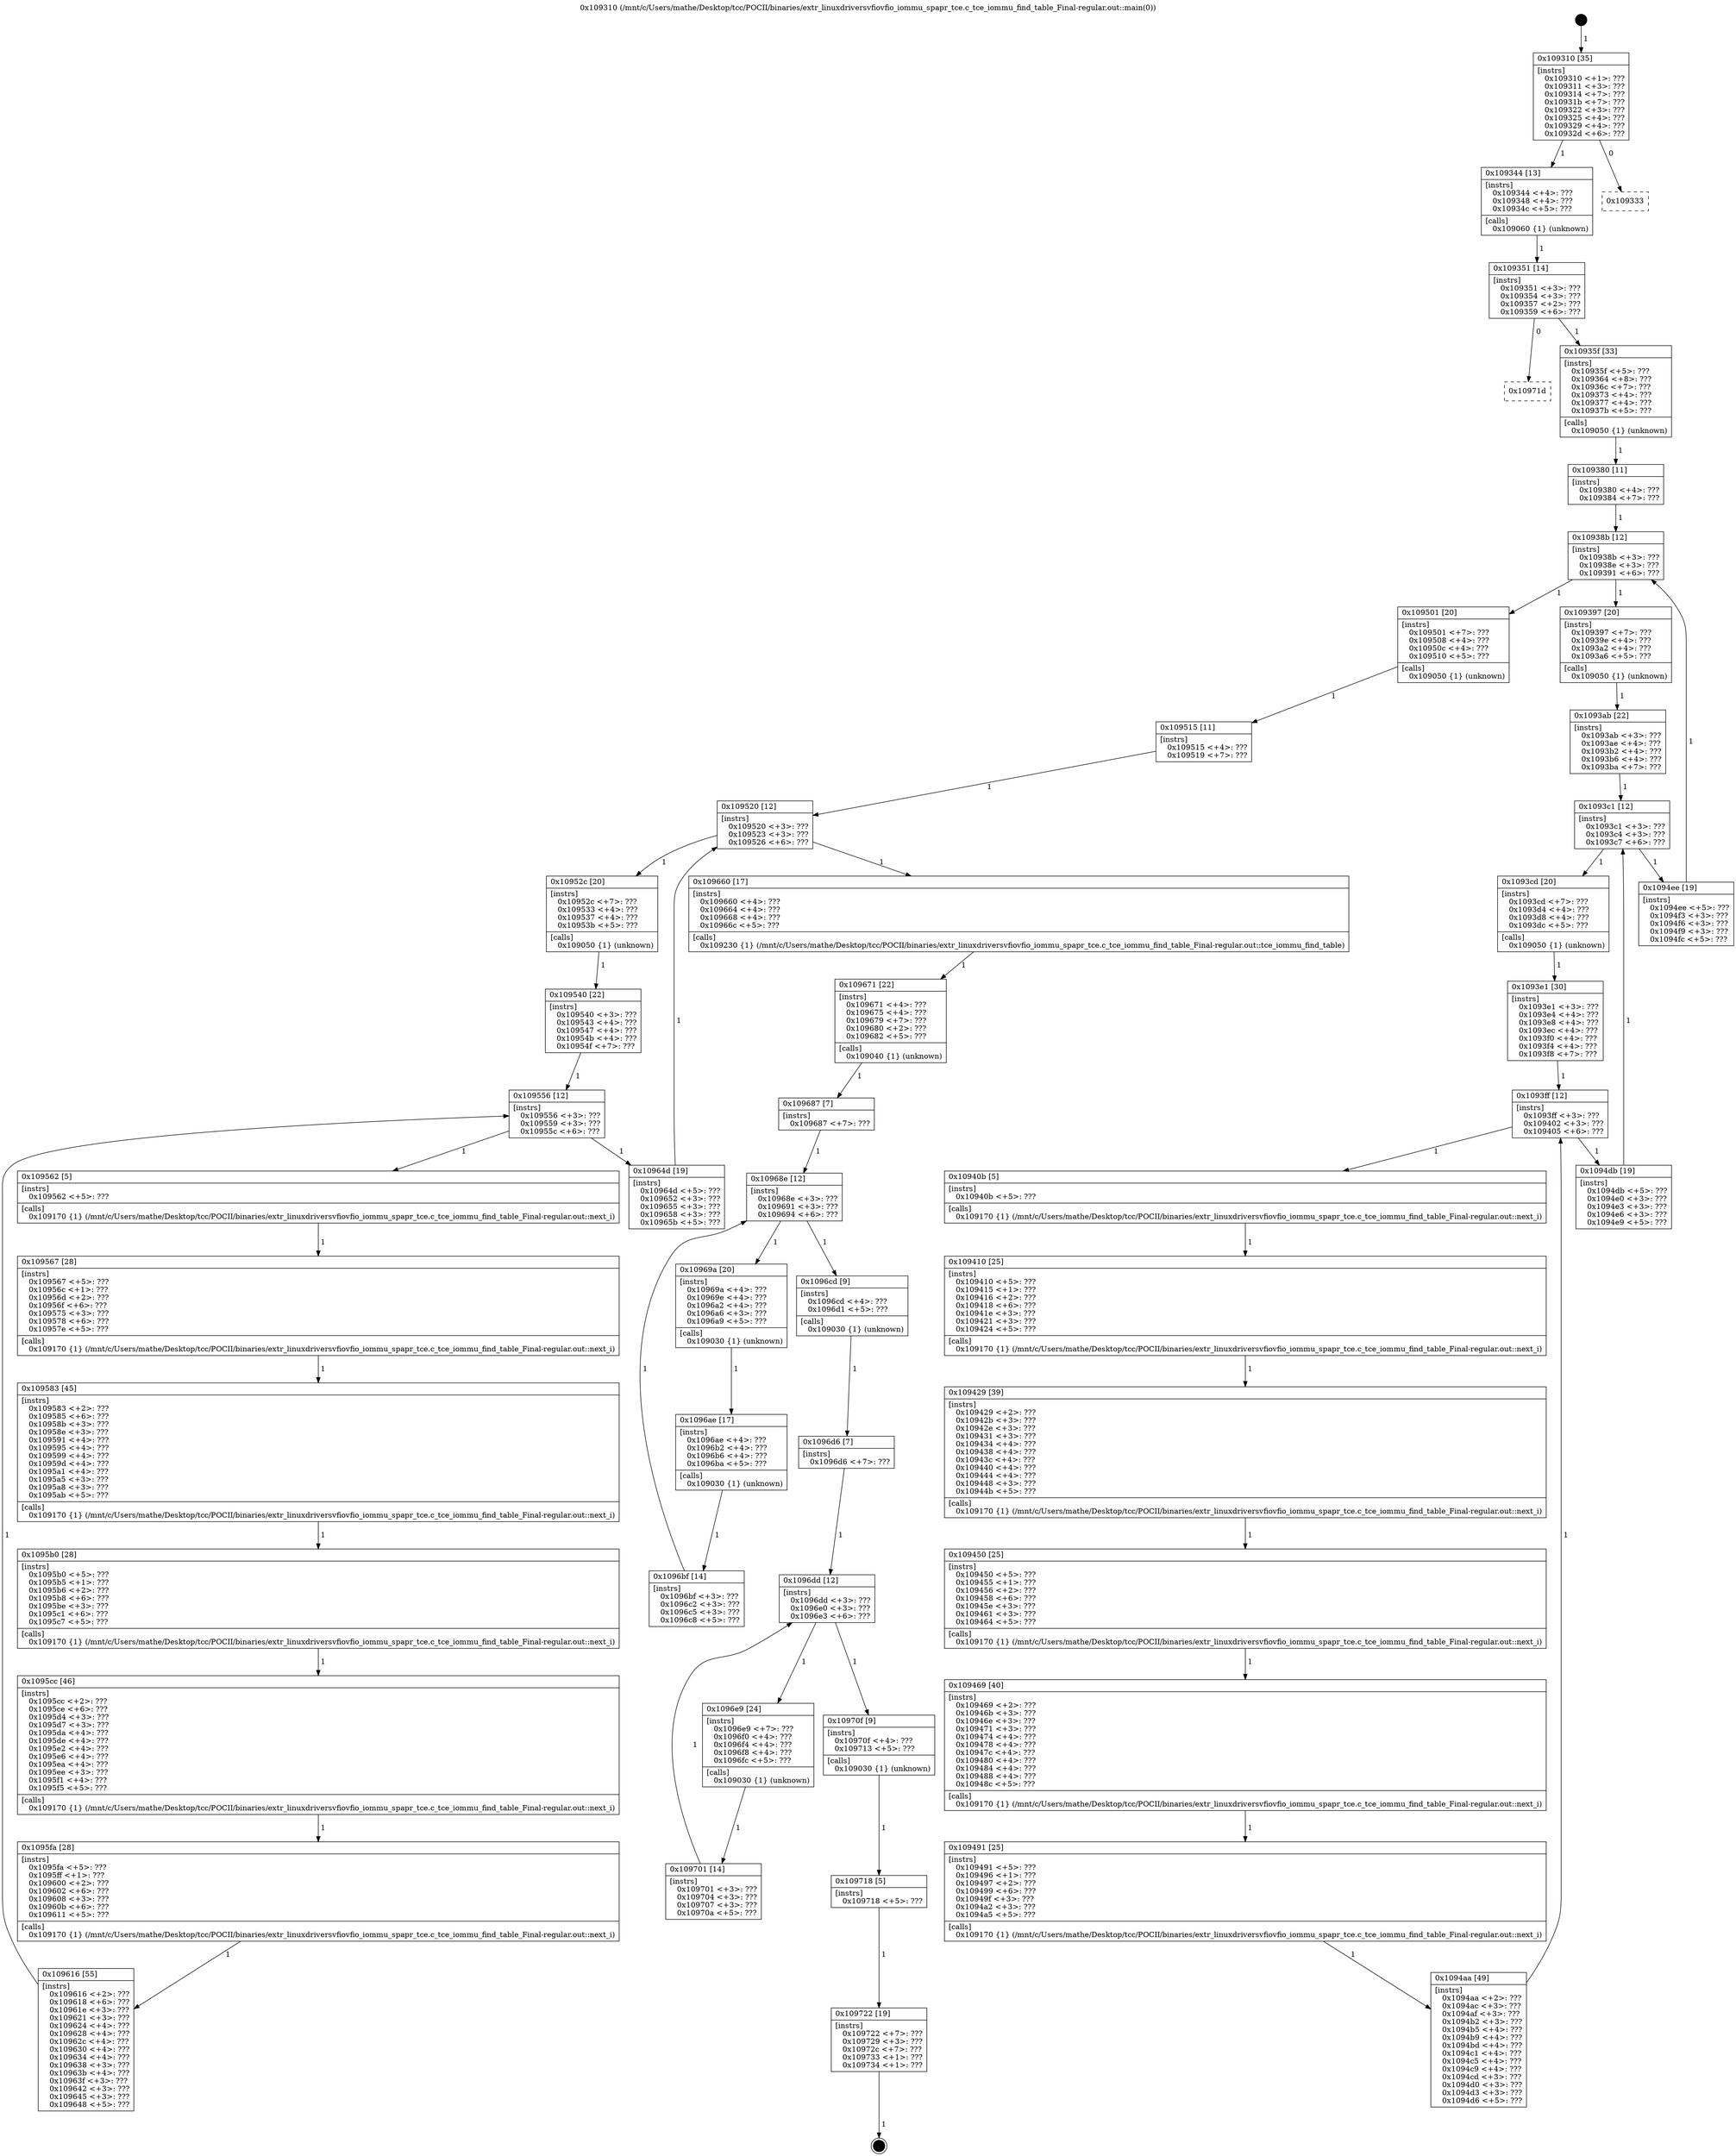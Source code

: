 digraph "0x109310" {
  label = "0x109310 (/mnt/c/Users/mathe/Desktop/tcc/POCII/binaries/extr_linuxdriversvfiovfio_iommu_spapr_tce.c_tce_iommu_find_table_Final-regular.out::main(0))"
  labelloc = "t"
  node[shape=record]

  Entry [label="",width=0.3,height=0.3,shape=circle,fillcolor=black,style=filled]
  "0x109310" [label="{
     0x109310 [35]\l
     | [instrs]\l
     &nbsp;&nbsp;0x109310 \<+1\>: ???\l
     &nbsp;&nbsp;0x109311 \<+3\>: ???\l
     &nbsp;&nbsp;0x109314 \<+7\>: ???\l
     &nbsp;&nbsp;0x10931b \<+7\>: ???\l
     &nbsp;&nbsp;0x109322 \<+3\>: ???\l
     &nbsp;&nbsp;0x109325 \<+4\>: ???\l
     &nbsp;&nbsp;0x109329 \<+4\>: ???\l
     &nbsp;&nbsp;0x10932d \<+6\>: ???\l
  }"]
  "0x109344" [label="{
     0x109344 [13]\l
     | [instrs]\l
     &nbsp;&nbsp;0x109344 \<+4\>: ???\l
     &nbsp;&nbsp;0x109348 \<+4\>: ???\l
     &nbsp;&nbsp;0x10934c \<+5\>: ???\l
     | [calls]\l
     &nbsp;&nbsp;0x109060 \{1\} (unknown)\l
  }"]
  "0x109333" [label="{
     0x109333\l
  }", style=dashed]
  "0x109351" [label="{
     0x109351 [14]\l
     | [instrs]\l
     &nbsp;&nbsp;0x109351 \<+3\>: ???\l
     &nbsp;&nbsp;0x109354 \<+3\>: ???\l
     &nbsp;&nbsp;0x109357 \<+2\>: ???\l
     &nbsp;&nbsp;0x109359 \<+6\>: ???\l
  }"]
  "0x10971d" [label="{
     0x10971d\l
  }", style=dashed]
  "0x10935f" [label="{
     0x10935f [33]\l
     | [instrs]\l
     &nbsp;&nbsp;0x10935f \<+5\>: ???\l
     &nbsp;&nbsp;0x109364 \<+8\>: ???\l
     &nbsp;&nbsp;0x10936c \<+7\>: ???\l
     &nbsp;&nbsp;0x109373 \<+4\>: ???\l
     &nbsp;&nbsp;0x109377 \<+4\>: ???\l
     &nbsp;&nbsp;0x10937b \<+5\>: ???\l
     | [calls]\l
     &nbsp;&nbsp;0x109050 \{1\} (unknown)\l
  }"]
  Exit [label="",width=0.3,height=0.3,shape=circle,fillcolor=black,style=filled,peripheries=2]
  "0x10938b" [label="{
     0x10938b [12]\l
     | [instrs]\l
     &nbsp;&nbsp;0x10938b \<+3\>: ???\l
     &nbsp;&nbsp;0x10938e \<+3\>: ???\l
     &nbsp;&nbsp;0x109391 \<+6\>: ???\l
  }"]
  "0x109501" [label="{
     0x109501 [20]\l
     | [instrs]\l
     &nbsp;&nbsp;0x109501 \<+7\>: ???\l
     &nbsp;&nbsp;0x109508 \<+4\>: ???\l
     &nbsp;&nbsp;0x10950c \<+4\>: ???\l
     &nbsp;&nbsp;0x109510 \<+5\>: ???\l
     | [calls]\l
     &nbsp;&nbsp;0x109050 \{1\} (unknown)\l
  }"]
  "0x109397" [label="{
     0x109397 [20]\l
     | [instrs]\l
     &nbsp;&nbsp;0x109397 \<+7\>: ???\l
     &nbsp;&nbsp;0x10939e \<+4\>: ???\l
     &nbsp;&nbsp;0x1093a2 \<+4\>: ???\l
     &nbsp;&nbsp;0x1093a6 \<+5\>: ???\l
     | [calls]\l
     &nbsp;&nbsp;0x109050 \{1\} (unknown)\l
  }"]
  "0x1093c1" [label="{
     0x1093c1 [12]\l
     | [instrs]\l
     &nbsp;&nbsp;0x1093c1 \<+3\>: ???\l
     &nbsp;&nbsp;0x1093c4 \<+3\>: ???\l
     &nbsp;&nbsp;0x1093c7 \<+6\>: ???\l
  }"]
  "0x1094ee" [label="{
     0x1094ee [19]\l
     | [instrs]\l
     &nbsp;&nbsp;0x1094ee \<+5\>: ???\l
     &nbsp;&nbsp;0x1094f3 \<+3\>: ???\l
     &nbsp;&nbsp;0x1094f6 \<+3\>: ???\l
     &nbsp;&nbsp;0x1094f9 \<+3\>: ???\l
     &nbsp;&nbsp;0x1094fc \<+5\>: ???\l
  }"]
  "0x1093cd" [label="{
     0x1093cd [20]\l
     | [instrs]\l
     &nbsp;&nbsp;0x1093cd \<+7\>: ???\l
     &nbsp;&nbsp;0x1093d4 \<+4\>: ???\l
     &nbsp;&nbsp;0x1093d8 \<+4\>: ???\l
     &nbsp;&nbsp;0x1093dc \<+5\>: ???\l
     | [calls]\l
     &nbsp;&nbsp;0x109050 \{1\} (unknown)\l
  }"]
  "0x1093ff" [label="{
     0x1093ff [12]\l
     | [instrs]\l
     &nbsp;&nbsp;0x1093ff \<+3\>: ???\l
     &nbsp;&nbsp;0x109402 \<+3\>: ???\l
     &nbsp;&nbsp;0x109405 \<+6\>: ???\l
  }"]
  "0x1094db" [label="{
     0x1094db [19]\l
     | [instrs]\l
     &nbsp;&nbsp;0x1094db \<+5\>: ???\l
     &nbsp;&nbsp;0x1094e0 \<+3\>: ???\l
     &nbsp;&nbsp;0x1094e3 \<+3\>: ???\l
     &nbsp;&nbsp;0x1094e6 \<+3\>: ???\l
     &nbsp;&nbsp;0x1094e9 \<+5\>: ???\l
  }"]
  "0x10940b" [label="{
     0x10940b [5]\l
     | [instrs]\l
     &nbsp;&nbsp;0x10940b \<+5\>: ???\l
     | [calls]\l
     &nbsp;&nbsp;0x109170 \{1\} (/mnt/c/Users/mathe/Desktop/tcc/POCII/binaries/extr_linuxdriversvfiovfio_iommu_spapr_tce.c_tce_iommu_find_table_Final-regular.out::next_i)\l
  }"]
  "0x109410" [label="{
     0x109410 [25]\l
     | [instrs]\l
     &nbsp;&nbsp;0x109410 \<+5\>: ???\l
     &nbsp;&nbsp;0x109415 \<+1\>: ???\l
     &nbsp;&nbsp;0x109416 \<+2\>: ???\l
     &nbsp;&nbsp;0x109418 \<+6\>: ???\l
     &nbsp;&nbsp;0x10941e \<+3\>: ???\l
     &nbsp;&nbsp;0x109421 \<+3\>: ???\l
     &nbsp;&nbsp;0x109424 \<+5\>: ???\l
     | [calls]\l
     &nbsp;&nbsp;0x109170 \{1\} (/mnt/c/Users/mathe/Desktop/tcc/POCII/binaries/extr_linuxdriversvfiovfio_iommu_spapr_tce.c_tce_iommu_find_table_Final-regular.out::next_i)\l
  }"]
  "0x109429" [label="{
     0x109429 [39]\l
     | [instrs]\l
     &nbsp;&nbsp;0x109429 \<+2\>: ???\l
     &nbsp;&nbsp;0x10942b \<+3\>: ???\l
     &nbsp;&nbsp;0x10942e \<+3\>: ???\l
     &nbsp;&nbsp;0x109431 \<+3\>: ???\l
     &nbsp;&nbsp;0x109434 \<+4\>: ???\l
     &nbsp;&nbsp;0x109438 \<+4\>: ???\l
     &nbsp;&nbsp;0x10943c \<+4\>: ???\l
     &nbsp;&nbsp;0x109440 \<+4\>: ???\l
     &nbsp;&nbsp;0x109444 \<+4\>: ???\l
     &nbsp;&nbsp;0x109448 \<+3\>: ???\l
     &nbsp;&nbsp;0x10944b \<+5\>: ???\l
     | [calls]\l
     &nbsp;&nbsp;0x109170 \{1\} (/mnt/c/Users/mathe/Desktop/tcc/POCII/binaries/extr_linuxdriversvfiovfio_iommu_spapr_tce.c_tce_iommu_find_table_Final-regular.out::next_i)\l
  }"]
  "0x109450" [label="{
     0x109450 [25]\l
     | [instrs]\l
     &nbsp;&nbsp;0x109450 \<+5\>: ???\l
     &nbsp;&nbsp;0x109455 \<+1\>: ???\l
     &nbsp;&nbsp;0x109456 \<+2\>: ???\l
     &nbsp;&nbsp;0x109458 \<+6\>: ???\l
     &nbsp;&nbsp;0x10945e \<+3\>: ???\l
     &nbsp;&nbsp;0x109461 \<+3\>: ???\l
     &nbsp;&nbsp;0x109464 \<+5\>: ???\l
     | [calls]\l
     &nbsp;&nbsp;0x109170 \{1\} (/mnt/c/Users/mathe/Desktop/tcc/POCII/binaries/extr_linuxdriversvfiovfio_iommu_spapr_tce.c_tce_iommu_find_table_Final-regular.out::next_i)\l
  }"]
  "0x109469" [label="{
     0x109469 [40]\l
     | [instrs]\l
     &nbsp;&nbsp;0x109469 \<+2\>: ???\l
     &nbsp;&nbsp;0x10946b \<+3\>: ???\l
     &nbsp;&nbsp;0x10946e \<+3\>: ???\l
     &nbsp;&nbsp;0x109471 \<+3\>: ???\l
     &nbsp;&nbsp;0x109474 \<+4\>: ???\l
     &nbsp;&nbsp;0x109478 \<+4\>: ???\l
     &nbsp;&nbsp;0x10947c \<+4\>: ???\l
     &nbsp;&nbsp;0x109480 \<+4\>: ???\l
     &nbsp;&nbsp;0x109484 \<+4\>: ???\l
     &nbsp;&nbsp;0x109488 \<+4\>: ???\l
     &nbsp;&nbsp;0x10948c \<+5\>: ???\l
     | [calls]\l
     &nbsp;&nbsp;0x109170 \{1\} (/mnt/c/Users/mathe/Desktop/tcc/POCII/binaries/extr_linuxdriversvfiovfio_iommu_spapr_tce.c_tce_iommu_find_table_Final-regular.out::next_i)\l
  }"]
  "0x109491" [label="{
     0x109491 [25]\l
     | [instrs]\l
     &nbsp;&nbsp;0x109491 \<+5\>: ???\l
     &nbsp;&nbsp;0x109496 \<+1\>: ???\l
     &nbsp;&nbsp;0x109497 \<+2\>: ???\l
     &nbsp;&nbsp;0x109499 \<+6\>: ???\l
     &nbsp;&nbsp;0x10949f \<+3\>: ???\l
     &nbsp;&nbsp;0x1094a2 \<+3\>: ???\l
     &nbsp;&nbsp;0x1094a5 \<+5\>: ???\l
     | [calls]\l
     &nbsp;&nbsp;0x109170 \{1\} (/mnt/c/Users/mathe/Desktop/tcc/POCII/binaries/extr_linuxdriversvfiovfio_iommu_spapr_tce.c_tce_iommu_find_table_Final-regular.out::next_i)\l
  }"]
  "0x1094aa" [label="{
     0x1094aa [49]\l
     | [instrs]\l
     &nbsp;&nbsp;0x1094aa \<+2\>: ???\l
     &nbsp;&nbsp;0x1094ac \<+3\>: ???\l
     &nbsp;&nbsp;0x1094af \<+3\>: ???\l
     &nbsp;&nbsp;0x1094b2 \<+3\>: ???\l
     &nbsp;&nbsp;0x1094b5 \<+4\>: ???\l
     &nbsp;&nbsp;0x1094b9 \<+4\>: ???\l
     &nbsp;&nbsp;0x1094bd \<+4\>: ???\l
     &nbsp;&nbsp;0x1094c1 \<+4\>: ???\l
     &nbsp;&nbsp;0x1094c5 \<+4\>: ???\l
     &nbsp;&nbsp;0x1094c9 \<+4\>: ???\l
     &nbsp;&nbsp;0x1094cd \<+3\>: ???\l
     &nbsp;&nbsp;0x1094d0 \<+3\>: ???\l
     &nbsp;&nbsp;0x1094d3 \<+3\>: ???\l
     &nbsp;&nbsp;0x1094d6 \<+5\>: ???\l
  }"]
  "0x1093e1" [label="{
     0x1093e1 [30]\l
     | [instrs]\l
     &nbsp;&nbsp;0x1093e1 \<+3\>: ???\l
     &nbsp;&nbsp;0x1093e4 \<+4\>: ???\l
     &nbsp;&nbsp;0x1093e8 \<+4\>: ???\l
     &nbsp;&nbsp;0x1093ec \<+4\>: ???\l
     &nbsp;&nbsp;0x1093f0 \<+4\>: ???\l
     &nbsp;&nbsp;0x1093f4 \<+4\>: ???\l
     &nbsp;&nbsp;0x1093f8 \<+7\>: ???\l
  }"]
  "0x109722" [label="{
     0x109722 [19]\l
     | [instrs]\l
     &nbsp;&nbsp;0x109722 \<+7\>: ???\l
     &nbsp;&nbsp;0x109729 \<+3\>: ???\l
     &nbsp;&nbsp;0x10972c \<+7\>: ???\l
     &nbsp;&nbsp;0x109733 \<+1\>: ???\l
     &nbsp;&nbsp;0x109734 \<+1\>: ???\l
  }"]
  "0x1093ab" [label="{
     0x1093ab [22]\l
     | [instrs]\l
     &nbsp;&nbsp;0x1093ab \<+3\>: ???\l
     &nbsp;&nbsp;0x1093ae \<+4\>: ???\l
     &nbsp;&nbsp;0x1093b2 \<+4\>: ???\l
     &nbsp;&nbsp;0x1093b6 \<+4\>: ???\l
     &nbsp;&nbsp;0x1093ba \<+7\>: ???\l
  }"]
  "0x109718" [label="{
     0x109718 [5]\l
     | [instrs]\l
     &nbsp;&nbsp;0x109718 \<+5\>: ???\l
  }"]
  "0x109380" [label="{
     0x109380 [11]\l
     | [instrs]\l
     &nbsp;&nbsp;0x109380 \<+4\>: ???\l
     &nbsp;&nbsp;0x109384 \<+7\>: ???\l
  }"]
  "0x109520" [label="{
     0x109520 [12]\l
     | [instrs]\l
     &nbsp;&nbsp;0x109520 \<+3\>: ???\l
     &nbsp;&nbsp;0x109523 \<+3\>: ???\l
     &nbsp;&nbsp;0x109526 \<+6\>: ???\l
  }"]
  "0x109660" [label="{
     0x109660 [17]\l
     | [instrs]\l
     &nbsp;&nbsp;0x109660 \<+4\>: ???\l
     &nbsp;&nbsp;0x109664 \<+4\>: ???\l
     &nbsp;&nbsp;0x109668 \<+4\>: ???\l
     &nbsp;&nbsp;0x10966c \<+5\>: ???\l
     | [calls]\l
     &nbsp;&nbsp;0x109230 \{1\} (/mnt/c/Users/mathe/Desktop/tcc/POCII/binaries/extr_linuxdriversvfiovfio_iommu_spapr_tce.c_tce_iommu_find_table_Final-regular.out::tce_iommu_find_table)\l
  }"]
  "0x10952c" [label="{
     0x10952c [20]\l
     | [instrs]\l
     &nbsp;&nbsp;0x10952c \<+7\>: ???\l
     &nbsp;&nbsp;0x109533 \<+4\>: ???\l
     &nbsp;&nbsp;0x109537 \<+4\>: ???\l
     &nbsp;&nbsp;0x10953b \<+5\>: ???\l
     | [calls]\l
     &nbsp;&nbsp;0x109050 \{1\} (unknown)\l
  }"]
  "0x109556" [label="{
     0x109556 [12]\l
     | [instrs]\l
     &nbsp;&nbsp;0x109556 \<+3\>: ???\l
     &nbsp;&nbsp;0x109559 \<+3\>: ???\l
     &nbsp;&nbsp;0x10955c \<+6\>: ???\l
  }"]
  "0x10964d" [label="{
     0x10964d [19]\l
     | [instrs]\l
     &nbsp;&nbsp;0x10964d \<+5\>: ???\l
     &nbsp;&nbsp;0x109652 \<+3\>: ???\l
     &nbsp;&nbsp;0x109655 \<+3\>: ???\l
     &nbsp;&nbsp;0x109658 \<+3\>: ???\l
     &nbsp;&nbsp;0x10965b \<+5\>: ???\l
  }"]
  "0x109562" [label="{
     0x109562 [5]\l
     | [instrs]\l
     &nbsp;&nbsp;0x109562 \<+5\>: ???\l
     | [calls]\l
     &nbsp;&nbsp;0x109170 \{1\} (/mnt/c/Users/mathe/Desktop/tcc/POCII/binaries/extr_linuxdriversvfiovfio_iommu_spapr_tce.c_tce_iommu_find_table_Final-regular.out::next_i)\l
  }"]
  "0x109567" [label="{
     0x109567 [28]\l
     | [instrs]\l
     &nbsp;&nbsp;0x109567 \<+5\>: ???\l
     &nbsp;&nbsp;0x10956c \<+1\>: ???\l
     &nbsp;&nbsp;0x10956d \<+2\>: ???\l
     &nbsp;&nbsp;0x10956f \<+6\>: ???\l
     &nbsp;&nbsp;0x109575 \<+3\>: ???\l
     &nbsp;&nbsp;0x109578 \<+6\>: ???\l
     &nbsp;&nbsp;0x10957e \<+5\>: ???\l
     | [calls]\l
     &nbsp;&nbsp;0x109170 \{1\} (/mnt/c/Users/mathe/Desktop/tcc/POCII/binaries/extr_linuxdriversvfiovfio_iommu_spapr_tce.c_tce_iommu_find_table_Final-regular.out::next_i)\l
  }"]
  "0x109583" [label="{
     0x109583 [45]\l
     | [instrs]\l
     &nbsp;&nbsp;0x109583 \<+2\>: ???\l
     &nbsp;&nbsp;0x109585 \<+6\>: ???\l
     &nbsp;&nbsp;0x10958b \<+3\>: ???\l
     &nbsp;&nbsp;0x10958e \<+3\>: ???\l
     &nbsp;&nbsp;0x109591 \<+4\>: ???\l
     &nbsp;&nbsp;0x109595 \<+4\>: ???\l
     &nbsp;&nbsp;0x109599 \<+4\>: ???\l
     &nbsp;&nbsp;0x10959d \<+4\>: ???\l
     &nbsp;&nbsp;0x1095a1 \<+4\>: ???\l
     &nbsp;&nbsp;0x1095a5 \<+3\>: ???\l
     &nbsp;&nbsp;0x1095a8 \<+3\>: ???\l
     &nbsp;&nbsp;0x1095ab \<+5\>: ???\l
     | [calls]\l
     &nbsp;&nbsp;0x109170 \{1\} (/mnt/c/Users/mathe/Desktop/tcc/POCII/binaries/extr_linuxdriversvfiovfio_iommu_spapr_tce.c_tce_iommu_find_table_Final-regular.out::next_i)\l
  }"]
  "0x1095b0" [label="{
     0x1095b0 [28]\l
     | [instrs]\l
     &nbsp;&nbsp;0x1095b0 \<+5\>: ???\l
     &nbsp;&nbsp;0x1095b5 \<+1\>: ???\l
     &nbsp;&nbsp;0x1095b6 \<+2\>: ???\l
     &nbsp;&nbsp;0x1095b8 \<+6\>: ???\l
     &nbsp;&nbsp;0x1095be \<+3\>: ???\l
     &nbsp;&nbsp;0x1095c1 \<+6\>: ???\l
     &nbsp;&nbsp;0x1095c7 \<+5\>: ???\l
     | [calls]\l
     &nbsp;&nbsp;0x109170 \{1\} (/mnt/c/Users/mathe/Desktop/tcc/POCII/binaries/extr_linuxdriversvfiovfio_iommu_spapr_tce.c_tce_iommu_find_table_Final-regular.out::next_i)\l
  }"]
  "0x1095cc" [label="{
     0x1095cc [46]\l
     | [instrs]\l
     &nbsp;&nbsp;0x1095cc \<+2\>: ???\l
     &nbsp;&nbsp;0x1095ce \<+6\>: ???\l
     &nbsp;&nbsp;0x1095d4 \<+3\>: ???\l
     &nbsp;&nbsp;0x1095d7 \<+3\>: ???\l
     &nbsp;&nbsp;0x1095da \<+4\>: ???\l
     &nbsp;&nbsp;0x1095de \<+4\>: ???\l
     &nbsp;&nbsp;0x1095e2 \<+4\>: ???\l
     &nbsp;&nbsp;0x1095e6 \<+4\>: ???\l
     &nbsp;&nbsp;0x1095ea \<+4\>: ???\l
     &nbsp;&nbsp;0x1095ee \<+3\>: ???\l
     &nbsp;&nbsp;0x1095f1 \<+4\>: ???\l
     &nbsp;&nbsp;0x1095f5 \<+5\>: ???\l
     | [calls]\l
     &nbsp;&nbsp;0x109170 \{1\} (/mnt/c/Users/mathe/Desktop/tcc/POCII/binaries/extr_linuxdriversvfiovfio_iommu_spapr_tce.c_tce_iommu_find_table_Final-regular.out::next_i)\l
  }"]
  "0x1095fa" [label="{
     0x1095fa [28]\l
     | [instrs]\l
     &nbsp;&nbsp;0x1095fa \<+5\>: ???\l
     &nbsp;&nbsp;0x1095ff \<+1\>: ???\l
     &nbsp;&nbsp;0x109600 \<+2\>: ???\l
     &nbsp;&nbsp;0x109602 \<+6\>: ???\l
     &nbsp;&nbsp;0x109608 \<+3\>: ???\l
     &nbsp;&nbsp;0x10960b \<+6\>: ???\l
     &nbsp;&nbsp;0x109611 \<+5\>: ???\l
     | [calls]\l
     &nbsp;&nbsp;0x109170 \{1\} (/mnt/c/Users/mathe/Desktop/tcc/POCII/binaries/extr_linuxdriversvfiovfio_iommu_spapr_tce.c_tce_iommu_find_table_Final-regular.out::next_i)\l
  }"]
  "0x109616" [label="{
     0x109616 [55]\l
     | [instrs]\l
     &nbsp;&nbsp;0x109616 \<+2\>: ???\l
     &nbsp;&nbsp;0x109618 \<+6\>: ???\l
     &nbsp;&nbsp;0x10961e \<+3\>: ???\l
     &nbsp;&nbsp;0x109621 \<+3\>: ???\l
     &nbsp;&nbsp;0x109624 \<+4\>: ???\l
     &nbsp;&nbsp;0x109628 \<+4\>: ???\l
     &nbsp;&nbsp;0x10962c \<+4\>: ???\l
     &nbsp;&nbsp;0x109630 \<+4\>: ???\l
     &nbsp;&nbsp;0x109634 \<+4\>: ???\l
     &nbsp;&nbsp;0x109638 \<+3\>: ???\l
     &nbsp;&nbsp;0x10963b \<+4\>: ???\l
     &nbsp;&nbsp;0x10963f \<+3\>: ???\l
     &nbsp;&nbsp;0x109642 \<+3\>: ???\l
     &nbsp;&nbsp;0x109645 \<+3\>: ???\l
     &nbsp;&nbsp;0x109648 \<+5\>: ???\l
  }"]
  "0x109540" [label="{
     0x109540 [22]\l
     | [instrs]\l
     &nbsp;&nbsp;0x109540 \<+3\>: ???\l
     &nbsp;&nbsp;0x109543 \<+4\>: ???\l
     &nbsp;&nbsp;0x109547 \<+4\>: ???\l
     &nbsp;&nbsp;0x10954b \<+4\>: ???\l
     &nbsp;&nbsp;0x10954f \<+7\>: ???\l
  }"]
  "0x1096d6" [label="{
     0x1096d6 [7]\l
     | [instrs]\l
     &nbsp;&nbsp;0x1096d6 \<+7\>: ???\l
  }"]
  "0x109515" [label="{
     0x109515 [11]\l
     | [instrs]\l
     &nbsp;&nbsp;0x109515 \<+4\>: ???\l
     &nbsp;&nbsp;0x109519 \<+7\>: ???\l
  }"]
  "0x109671" [label="{
     0x109671 [22]\l
     | [instrs]\l
     &nbsp;&nbsp;0x109671 \<+4\>: ???\l
     &nbsp;&nbsp;0x109675 \<+4\>: ???\l
     &nbsp;&nbsp;0x109679 \<+7\>: ???\l
     &nbsp;&nbsp;0x109680 \<+2\>: ???\l
     &nbsp;&nbsp;0x109682 \<+5\>: ???\l
     | [calls]\l
     &nbsp;&nbsp;0x109040 \{1\} (unknown)\l
  }"]
  "0x10968e" [label="{
     0x10968e [12]\l
     | [instrs]\l
     &nbsp;&nbsp;0x10968e \<+3\>: ???\l
     &nbsp;&nbsp;0x109691 \<+3\>: ???\l
     &nbsp;&nbsp;0x109694 \<+6\>: ???\l
  }"]
  "0x1096cd" [label="{
     0x1096cd [9]\l
     | [instrs]\l
     &nbsp;&nbsp;0x1096cd \<+4\>: ???\l
     &nbsp;&nbsp;0x1096d1 \<+5\>: ???\l
     | [calls]\l
     &nbsp;&nbsp;0x109030 \{1\} (unknown)\l
  }"]
  "0x10969a" [label="{
     0x10969a [20]\l
     | [instrs]\l
     &nbsp;&nbsp;0x10969a \<+4\>: ???\l
     &nbsp;&nbsp;0x10969e \<+4\>: ???\l
     &nbsp;&nbsp;0x1096a2 \<+4\>: ???\l
     &nbsp;&nbsp;0x1096a6 \<+3\>: ???\l
     &nbsp;&nbsp;0x1096a9 \<+5\>: ???\l
     | [calls]\l
     &nbsp;&nbsp;0x109030 \{1\} (unknown)\l
  }"]
  "0x1096ae" [label="{
     0x1096ae [17]\l
     | [instrs]\l
     &nbsp;&nbsp;0x1096ae \<+4\>: ???\l
     &nbsp;&nbsp;0x1096b2 \<+4\>: ???\l
     &nbsp;&nbsp;0x1096b6 \<+4\>: ???\l
     &nbsp;&nbsp;0x1096ba \<+5\>: ???\l
     | [calls]\l
     &nbsp;&nbsp;0x109030 \{1\} (unknown)\l
  }"]
  "0x1096bf" [label="{
     0x1096bf [14]\l
     | [instrs]\l
     &nbsp;&nbsp;0x1096bf \<+3\>: ???\l
     &nbsp;&nbsp;0x1096c2 \<+3\>: ???\l
     &nbsp;&nbsp;0x1096c5 \<+3\>: ???\l
     &nbsp;&nbsp;0x1096c8 \<+5\>: ???\l
  }"]
  "0x109687" [label="{
     0x109687 [7]\l
     | [instrs]\l
     &nbsp;&nbsp;0x109687 \<+7\>: ???\l
  }"]
  "0x1096dd" [label="{
     0x1096dd [12]\l
     | [instrs]\l
     &nbsp;&nbsp;0x1096dd \<+3\>: ???\l
     &nbsp;&nbsp;0x1096e0 \<+3\>: ???\l
     &nbsp;&nbsp;0x1096e3 \<+6\>: ???\l
  }"]
  "0x10970f" [label="{
     0x10970f [9]\l
     | [instrs]\l
     &nbsp;&nbsp;0x10970f \<+4\>: ???\l
     &nbsp;&nbsp;0x109713 \<+5\>: ???\l
     | [calls]\l
     &nbsp;&nbsp;0x109030 \{1\} (unknown)\l
  }"]
  "0x1096e9" [label="{
     0x1096e9 [24]\l
     | [instrs]\l
     &nbsp;&nbsp;0x1096e9 \<+7\>: ???\l
     &nbsp;&nbsp;0x1096f0 \<+4\>: ???\l
     &nbsp;&nbsp;0x1096f4 \<+4\>: ???\l
     &nbsp;&nbsp;0x1096f8 \<+4\>: ???\l
     &nbsp;&nbsp;0x1096fc \<+5\>: ???\l
     | [calls]\l
     &nbsp;&nbsp;0x109030 \{1\} (unknown)\l
  }"]
  "0x109701" [label="{
     0x109701 [14]\l
     | [instrs]\l
     &nbsp;&nbsp;0x109701 \<+3\>: ???\l
     &nbsp;&nbsp;0x109704 \<+3\>: ???\l
     &nbsp;&nbsp;0x109707 \<+3\>: ???\l
     &nbsp;&nbsp;0x10970a \<+5\>: ???\l
  }"]
  Entry -> "0x109310" [label=" 1"]
  "0x109310" -> "0x109344" [label=" 1"]
  "0x109310" -> "0x109333" [label=" 0"]
  "0x109344" -> "0x109351" [label=" 1"]
  "0x109351" -> "0x10971d" [label=" 0"]
  "0x109351" -> "0x10935f" [label=" 1"]
  "0x109722" -> Exit [label=" 1"]
  "0x10935f" -> "0x109380" [label=" 1"]
  "0x10938b" -> "0x109501" [label=" 1"]
  "0x10938b" -> "0x109397" [label=" 1"]
  "0x109397" -> "0x1093ab" [label=" 1"]
  "0x1093c1" -> "0x1094ee" [label=" 1"]
  "0x1093c1" -> "0x1093cd" [label=" 1"]
  "0x1093cd" -> "0x1093e1" [label=" 1"]
  "0x1093ff" -> "0x1094db" [label=" 1"]
  "0x1093ff" -> "0x10940b" [label=" 1"]
  "0x10940b" -> "0x109410" [label=" 1"]
  "0x109410" -> "0x109429" [label=" 1"]
  "0x109429" -> "0x109450" [label=" 1"]
  "0x109450" -> "0x109469" [label=" 1"]
  "0x109469" -> "0x109491" [label=" 1"]
  "0x109491" -> "0x1094aa" [label=" 1"]
  "0x1093e1" -> "0x1093ff" [label=" 1"]
  "0x1094aa" -> "0x1093ff" [label=" 1"]
  "0x109718" -> "0x109722" [label=" 1"]
  "0x1093ab" -> "0x1093c1" [label=" 1"]
  "0x1094db" -> "0x1093c1" [label=" 1"]
  "0x10970f" -> "0x109718" [label=" 1"]
  "0x109380" -> "0x10938b" [label=" 1"]
  "0x1094ee" -> "0x10938b" [label=" 1"]
  "0x109501" -> "0x109515" [label=" 1"]
  "0x109520" -> "0x109660" [label=" 1"]
  "0x109520" -> "0x10952c" [label=" 1"]
  "0x10952c" -> "0x109540" [label=" 1"]
  "0x109556" -> "0x10964d" [label=" 1"]
  "0x109556" -> "0x109562" [label=" 1"]
  "0x109562" -> "0x109567" [label=" 1"]
  "0x109567" -> "0x109583" [label=" 1"]
  "0x109583" -> "0x1095b0" [label=" 1"]
  "0x1095b0" -> "0x1095cc" [label=" 1"]
  "0x1095cc" -> "0x1095fa" [label=" 1"]
  "0x1095fa" -> "0x109616" [label=" 1"]
  "0x109540" -> "0x109556" [label=" 1"]
  "0x109616" -> "0x109556" [label=" 1"]
  "0x109701" -> "0x1096dd" [label=" 1"]
  "0x109515" -> "0x109520" [label=" 1"]
  "0x10964d" -> "0x109520" [label=" 1"]
  "0x109660" -> "0x109671" [label=" 1"]
  "0x109671" -> "0x109687" [label=" 1"]
  "0x10968e" -> "0x1096cd" [label=" 1"]
  "0x10968e" -> "0x10969a" [label=" 1"]
  "0x10969a" -> "0x1096ae" [label=" 1"]
  "0x1096ae" -> "0x1096bf" [label=" 1"]
  "0x109687" -> "0x10968e" [label=" 1"]
  "0x1096bf" -> "0x10968e" [label=" 1"]
  "0x1096cd" -> "0x1096d6" [label=" 1"]
  "0x1096dd" -> "0x10970f" [label=" 1"]
  "0x1096dd" -> "0x1096e9" [label=" 1"]
  "0x1096e9" -> "0x109701" [label=" 1"]
  "0x1096d6" -> "0x1096dd" [label=" 1"]
}

